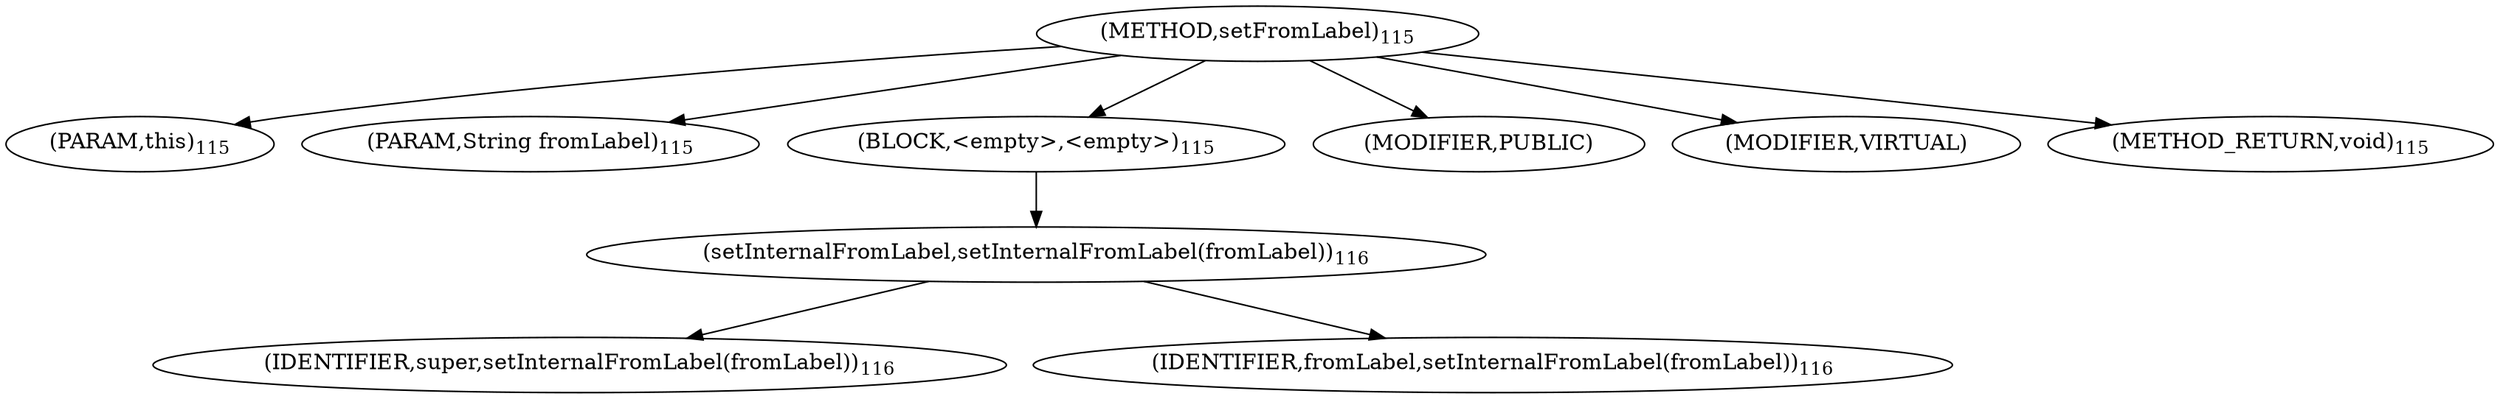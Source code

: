 digraph "setFromLabel" {  
"143" [label = <(METHOD,setFromLabel)<SUB>115</SUB>> ]
"144" [label = <(PARAM,this)<SUB>115</SUB>> ]
"145" [label = <(PARAM,String fromLabel)<SUB>115</SUB>> ]
"146" [label = <(BLOCK,&lt;empty&gt;,&lt;empty&gt;)<SUB>115</SUB>> ]
"147" [label = <(setInternalFromLabel,setInternalFromLabel(fromLabel))<SUB>116</SUB>> ]
"148" [label = <(IDENTIFIER,super,setInternalFromLabel(fromLabel))<SUB>116</SUB>> ]
"149" [label = <(IDENTIFIER,fromLabel,setInternalFromLabel(fromLabel))<SUB>116</SUB>> ]
"150" [label = <(MODIFIER,PUBLIC)> ]
"151" [label = <(MODIFIER,VIRTUAL)> ]
"152" [label = <(METHOD_RETURN,void)<SUB>115</SUB>> ]
  "143" -> "144" 
  "143" -> "145" 
  "143" -> "146" 
  "143" -> "150" 
  "143" -> "151" 
  "143" -> "152" 
  "146" -> "147" 
  "147" -> "148" 
  "147" -> "149" 
}
